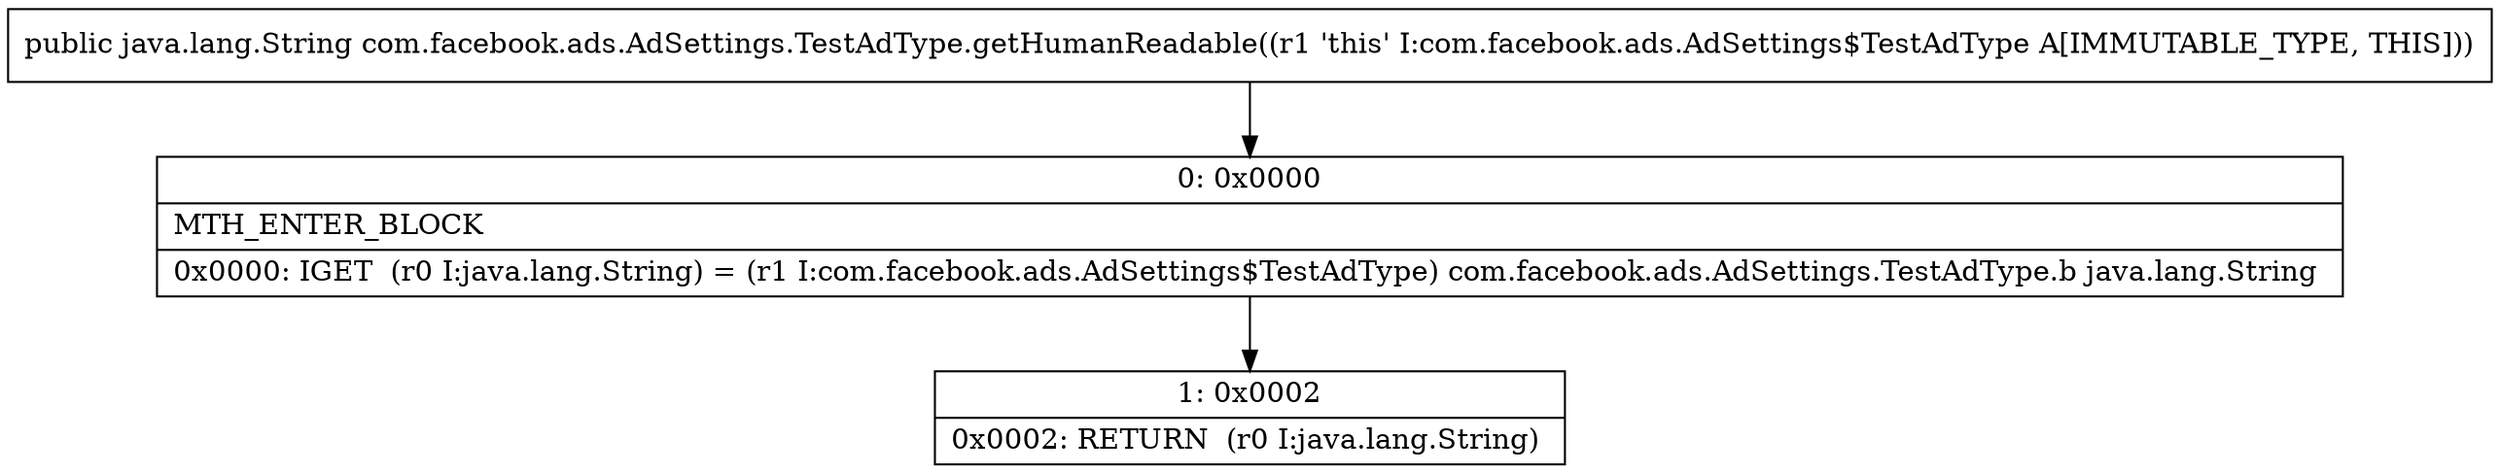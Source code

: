 digraph "CFG forcom.facebook.ads.AdSettings.TestAdType.getHumanReadable()Ljava\/lang\/String;" {
Node_0 [shape=record,label="{0\:\ 0x0000|MTH_ENTER_BLOCK\l|0x0000: IGET  (r0 I:java.lang.String) = (r1 I:com.facebook.ads.AdSettings$TestAdType) com.facebook.ads.AdSettings.TestAdType.b java.lang.String \l}"];
Node_1 [shape=record,label="{1\:\ 0x0002|0x0002: RETURN  (r0 I:java.lang.String) \l}"];
MethodNode[shape=record,label="{public java.lang.String com.facebook.ads.AdSettings.TestAdType.getHumanReadable((r1 'this' I:com.facebook.ads.AdSettings$TestAdType A[IMMUTABLE_TYPE, THIS])) }"];
MethodNode -> Node_0;
Node_0 -> Node_1;
}

